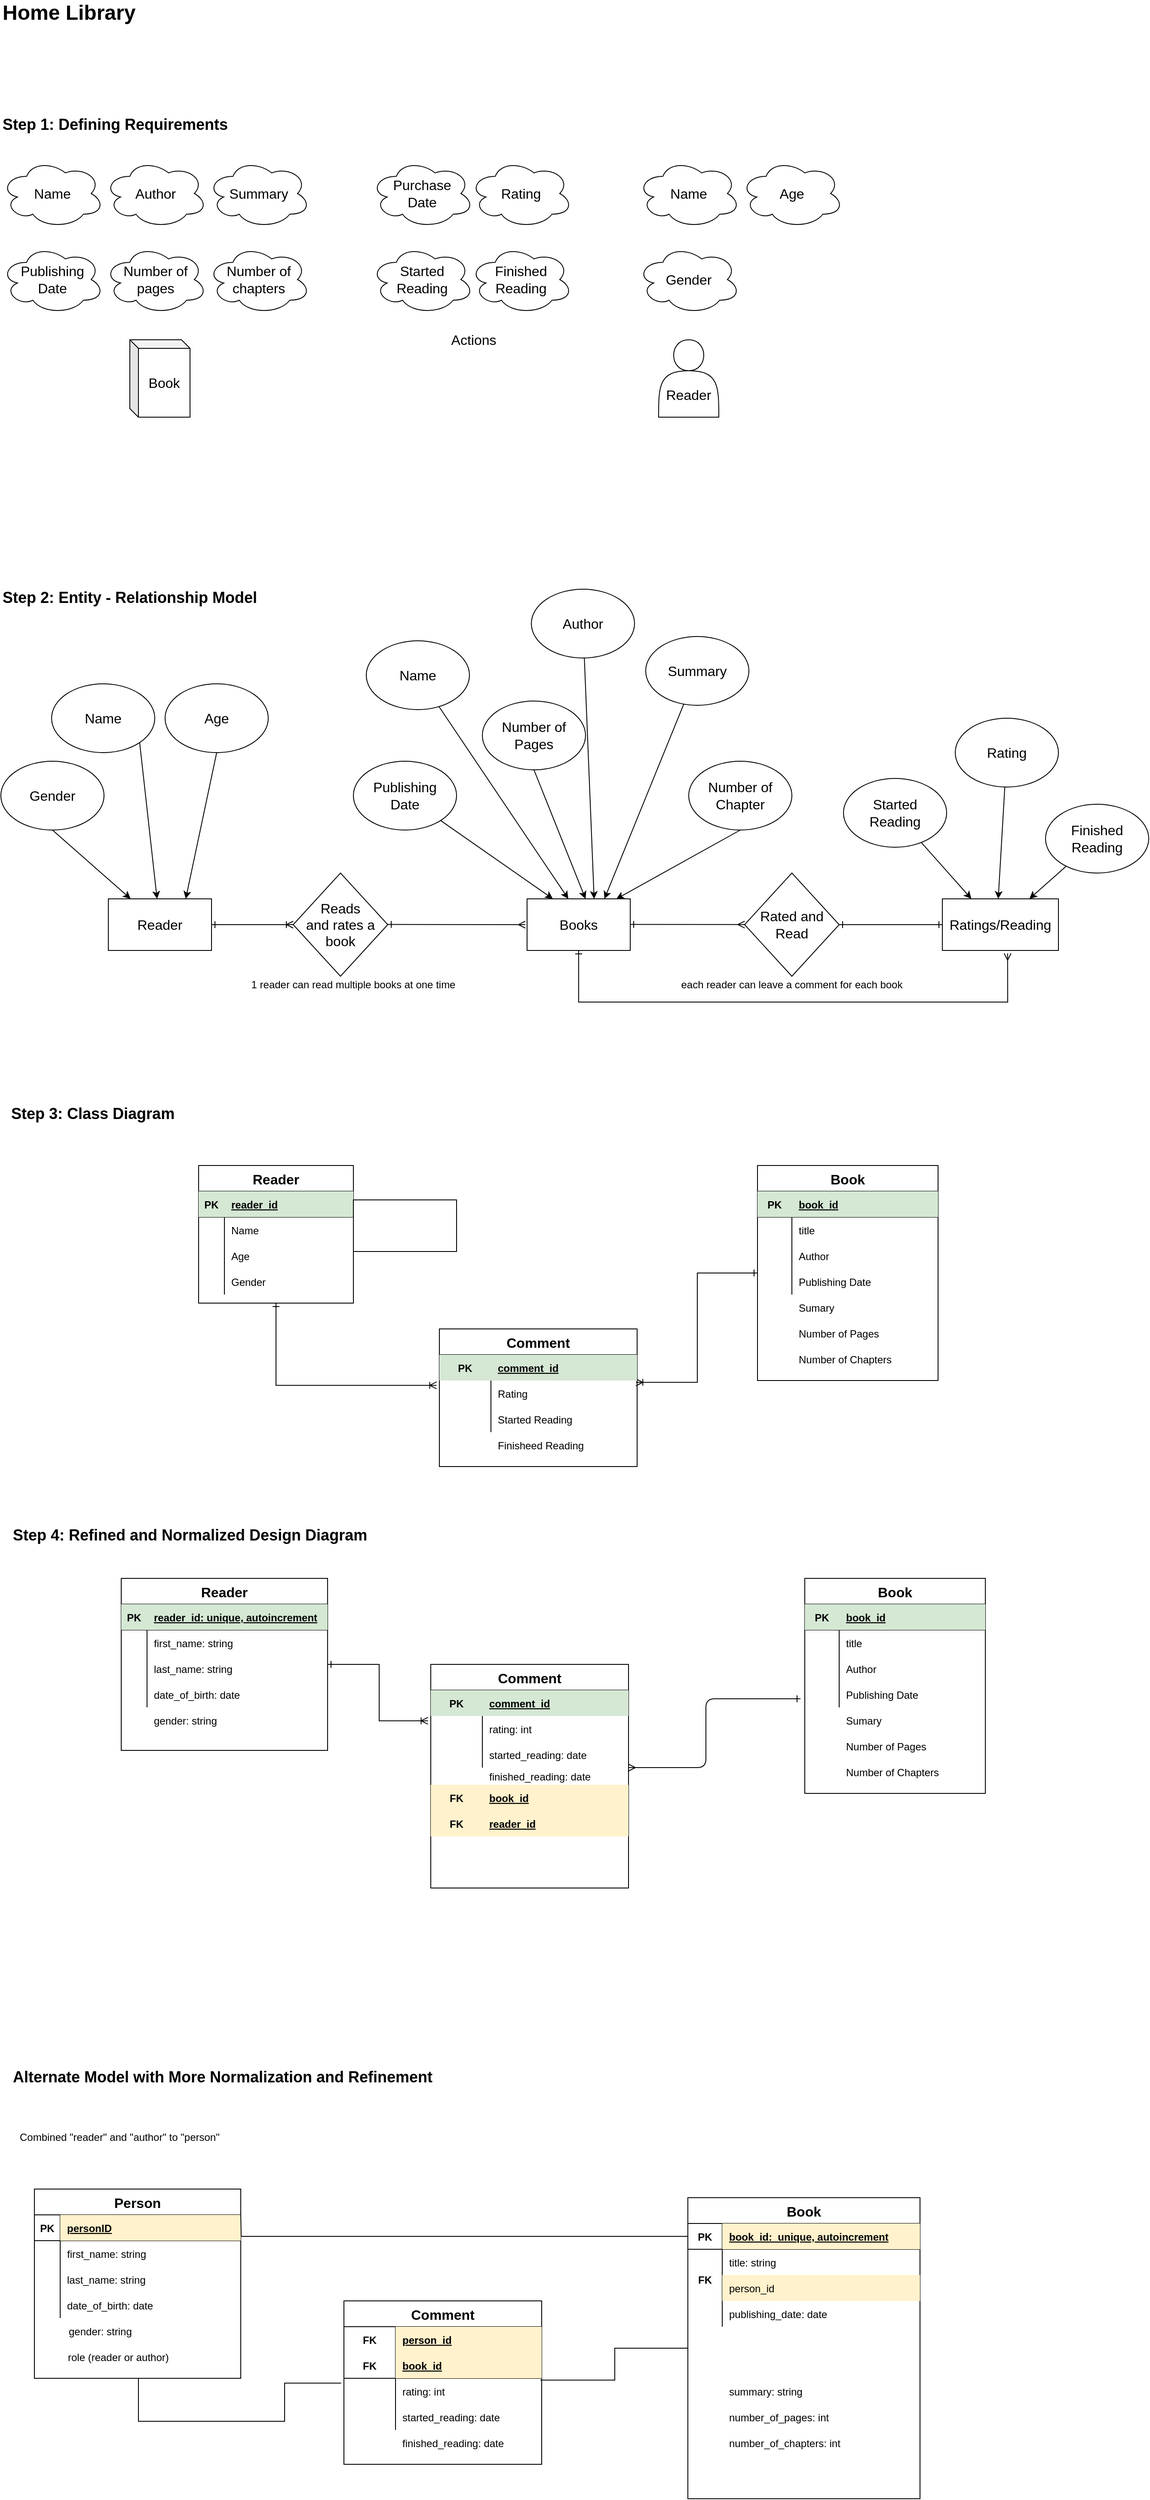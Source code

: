 <mxfile version="13.8.8" type="github">
  <diagram id="lw3_j7wf6DfLCtdXSwcF" name="Page-1">
    <mxGraphModel dx="1038" dy="740" grid="1" gridSize="10" guides="1" tooltips="1" connect="1" arrows="1" fold="1" page="1" pageScale="1" pageWidth="827" pageHeight="1169" math="0" shadow="0">
      <root>
        <mxCell id="0" />
        <mxCell id="1" parent="0" />
        <mxCell id="b3z_TrKQlpET2KXninBQ-1" value="Step 1: Defining Requirements" style="text;html=1;strokeColor=none;fillColor=none;align=left;verticalAlign=middle;whiteSpace=wrap;rounded=0;fontSize=18;fontStyle=1" parent="1" vertex="1">
          <mxGeometry x="60" y="160" width="270" height="20" as="geometry" />
        </mxCell>
        <mxCell id="b3z_TrKQlpET2KXninBQ-3" value="Book" style="shape=cube;whiteSpace=wrap;html=1;boundedLbl=1;backgroundOutline=1;darkOpacity=0.05;darkOpacity2=0.1;fontSize=16;size=10;" parent="1" vertex="1">
          <mxGeometry x="210" y="420" width="70" height="90" as="geometry" />
        </mxCell>
        <mxCell id="b3z_TrKQlpET2KXninBQ-4" value="Name" style="ellipse;shape=cloud;whiteSpace=wrap;html=1;fontSize=16;" parent="1" vertex="1">
          <mxGeometry x="800" y="210" width="120" height="80" as="geometry" />
        </mxCell>
        <mxCell id="b3z_TrKQlpET2KXninBQ-5" value="Age" style="ellipse;shape=cloud;whiteSpace=wrap;html=1;fontSize=16;" parent="1" vertex="1">
          <mxGeometry x="920" y="210" width="120" height="80" as="geometry" />
        </mxCell>
        <mxCell id="b3z_TrKQlpET2KXninBQ-6" value="Gender" style="ellipse;shape=cloud;whiteSpace=wrap;html=1;fontSize=16;" parent="1" vertex="1">
          <mxGeometry x="800" y="310" width="120" height="80" as="geometry" />
        </mxCell>
        <mxCell id="b3z_TrKQlpET2KXninBQ-7" value="Name" style="ellipse;shape=cloud;whiteSpace=wrap;html=1;fontSize=16;" parent="1" vertex="1">
          <mxGeometry x="60" y="210" width="120" height="80" as="geometry" />
        </mxCell>
        <mxCell id="b3z_TrKQlpET2KXninBQ-8" value="Author" style="ellipse;shape=cloud;whiteSpace=wrap;html=1;fontSize=16;" parent="1" vertex="1">
          <mxGeometry x="180" y="210" width="120" height="80" as="geometry" />
        </mxCell>
        <mxCell id="b3z_TrKQlpET2KXninBQ-9" value="Summary" style="ellipse;shape=cloud;whiteSpace=wrap;html=1;fontSize=16;" parent="1" vertex="1">
          <mxGeometry x="300" y="210" width="120" height="80" as="geometry" />
        </mxCell>
        <mxCell id="b3z_TrKQlpET2KXninBQ-10" value="Number of pages" style="ellipse;shape=cloud;whiteSpace=wrap;html=1;fontSize=16;" parent="1" vertex="1">
          <mxGeometry x="180" y="310" width="120" height="80" as="geometry" />
        </mxCell>
        <mxCell id="b3z_TrKQlpET2KXninBQ-11" value="Number of chapters" style="ellipse;shape=cloud;whiteSpace=wrap;html=1;fontSize=16;" parent="1" vertex="1">
          <mxGeometry x="300" y="310" width="120" height="80" as="geometry" />
        </mxCell>
        <mxCell id="b3z_TrKQlpET2KXninBQ-12" value="Publishing&lt;br&gt;Date" style="ellipse;shape=cloud;whiteSpace=wrap;html=1;fontSize=16;" parent="1" vertex="1">
          <mxGeometry x="60" y="310" width="120" height="80" as="geometry" />
        </mxCell>
        <mxCell id="b3z_TrKQlpET2KXninBQ-13" value="Purchase&lt;br&gt;Date" style="ellipse;shape=cloud;whiteSpace=wrap;html=1;fontSize=16;" parent="1" vertex="1">
          <mxGeometry x="490" y="210" width="120" height="80" as="geometry" />
        </mxCell>
        <mxCell id="b3z_TrKQlpET2KXninBQ-14" value="Started&lt;br&gt;Reading" style="ellipse;shape=cloud;whiteSpace=wrap;html=1;fontSize=16;" parent="1" vertex="1">
          <mxGeometry x="490" y="310" width="120" height="80" as="geometry" />
        </mxCell>
        <mxCell id="b3z_TrKQlpET2KXninBQ-15" value="Finished&lt;br&gt;Reading" style="ellipse;shape=cloud;whiteSpace=wrap;html=1;fontSize=16;" parent="1" vertex="1">
          <mxGeometry x="605" y="310" width="120" height="80" as="geometry" />
        </mxCell>
        <mxCell id="b3z_TrKQlpET2KXninBQ-16" value="Home Library" style="text;html=1;strokeColor=none;fillColor=none;align=left;verticalAlign=middle;whiteSpace=wrap;rounded=0;fontSize=24;fontStyle=1" parent="1" vertex="1">
          <mxGeometry x="60" y="30" width="210" height="20" as="geometry" />
        </mxCell>
        <mxCell id="b3z_TrKQlpET2KXninBQ-19" value="Rating" style="ellipse;shape=cloud;whiteSpace=wrap;html=1;fontSize=16;" parent="1" vertex="1">
          <mxGeometry x="605" y="210" width="120" height="80" as="geometry" />
        </mxCell>
        <mxCell id="b3z_TrKQlpET2KXninBQ-22" value="&lt;br&gt;&lt;br&gt;Reader" style="shape=actor;whiteSpace=wrap;html=1;fontSize=16;align=center;" parent="1" vertex="1">
          <mxGeometry x="825" y="420" width="70" height="90" as="geometry" />
        </mxCell>
        <mxCell id="b3z_TrKQlpET2KXninBQ-24" value="Actions" style="text;html=1;strokeColor=none;fillColor=none;align=center;verticalAlign=middle;whiteSpace=wrap;rounded=0;fontSize=16;" parent="1" vertex="1">
          <mxGeometry x="590" y="410" width="40" height="20" as="geometry" />
        </mxCell>
        <mxCell id="b3z_TrKQlpET2KXninBQ-25" value="Step 2: Entity - Relationship Model" style="text;html=1;strokeColor=none;fillColor=none;align=left;verticalAlign=middle;whiteSpace=wrap;rounded=0;fontSize=18;fontStyle=1" parent="1" vertex="1">
          <mxGeometry x="60" y="710" width="320" height="20" as="geometry" />
        </mxCell>
        <mxCell id="b3z_TrKQlpET2KXninBQ-27" value="Books&lt;span style=&quot;color: rgba(0 , 0 , 0 , 0) ; font-family: monospace ; font-size: 0px&quot;&gt;%3CmxGraphModel%3E%3Croot%3E%3CmxCell%20id%3D%220%22%2F%3E%3CmxCell%20id%3D%221%22%20parent%3D%220%22%2F%3E%3CmxCell%20id%3D%222%22%20value%3D%22Requirements%22%20style%3D%22text%3Bhtml%3D1%3BstrokeColor%3Dnone%3BfillColor%3Dnone%3Balign%3Dleft%3BverticalAlign%3Dmiddle%3BwhiteSpace%3Dwrap%3Brounded%3D0%3BfontSize%3D16%3BfontStyle%3D1%22%20vertex%3D%221%22%20parent%3D%221%22%3E%3CmxGeometry%20x%3D%2240%22%20y%3D%2290%22%20width%3D%22140%22%20height%3D%2220%22%20as%3D%22geometry%22%2F%3E%3C%2FmxCell%3E%3C%2Froot%3E%3C%2FmxGraphModel%3E&lt;/span&gt;" style="rounded=0;whiteSpace=wrap;html=1;fontSize=16;align=center;" parent="1" vertex="1">
          <mxGeometry x="672" y="1070" width="120" height="60" as="geometry" />
        </mxCell>
        <mxCell id="b3z_TrKQlpET2KXninBQ-28" value="Ratings/Reading" style="rounded=0;whiteSpace=wrap;html=1;fontSize=16;align=center;" parent="1" vertex="1">
          <mxGeometry x="1155" y="1070" width="135" height="60" as="geometry" />
        </mxCell>
        <mxCell id="b3z_TrKQlpET2KXninBQ-67" style="edgeStyle=none;rounded=0;orthogonalLoop=1;jettySize=auto;html=1;entryX=0;entryY=0.5;entryDx=0;entryDy=0;fontSize=16;startArrow=ERone;startFill=0;endArrow=ERoneToMany;endFill=0;" parent="1" source="b3z_TrKQlpET2KXninBQ-29" target="b3z_TrKQlpET2KXninBQ-45" edge="1">
          <mxGeometry relative="1" as="geometry" />
        </mxCell>
        <mxCell id="b3z_TrKQlpET2KXninBQ-29" value="Reader" style="rounded=0;whiteSpace=wrap;html=1;fontSize=16;align=center;" parent="1" vertex="1">
          <mxGeometry x="185" y="1070" width="120" height="60" as="geometry" />
        </mxCell>
        <mxCell id="b3z_TrKQlpET2KXninBQ-60" style="edgeStyle=none;rounded=0;orthogonalLoop=1;jettySize=auto;html=1;fontSize=16;" parent="1" source="b3z_TrKQlpET2KXninBQ-30" edge="1">
          <mxGeometry relative="1" as="geometry">
            <mxPoint x="720" y="1070" as="targetPoint" />
          </mxGeometry>
        </mxCell>
        <mxCell id="b3z_TrKQlpET2KXninBQ-30" value="Name" style="ellipse;whiteSpace=wrap;html=1;fontSize=16;align=center;" parent="1" vertex="1">
          <mxGeometry x="485" y="770" width="120" height="80" as="geometry" />
        </mxCell>
        <mxCell id="b3z_TrKQlpET2KXninBQ-61" style="edgeStyle=none;rounded=0;orthogonalLoop=1;jettySize=auto;html=1;fontSize=16;" parent="1" source="b3z_TrKQlpET2KXninBQ-31" edge="1">
          <mxGeometry relative="1" as="geometry">
            <mxPoint x="750" y="1070" as="targetPoint" />
          </mxGeometry>
        </mxCell>
        <mxCell id="b3z_TrKQlpET2KXninBQ-31" value="Author" style="ellipse;whiteSpace=wrap;html=1;fontSize=16;align=center;" parent="1" vertex="1">
          <mxGeometry x="677" y="710" width="120" height="80" as="geometry" />
        </mxCell>
        <mxCell id="b3z_TrKQlpET2KXninBQ-62" style="edgeStyle=none;rounded=0;orthogonalLoop=1;jettySize=auto;html=1;entryX=0.75;entryY=0;entryDx=0;entryDy=0;fontSize=16;" parent="1" source="b3z_TrKQlpET2KXninBQ-32" target="b3z_TrKQlpET2KXninBQ-27" edge="1">
          <mxGeometry relative="1" as="geometry" />
        </mxCell>
        <mxCell id="b3z_TrKQlpET2KXninBQ-32" value="Summary" style="ellipse;whiteSpace=wrap;html=1;fontSize=16;align=center;" parent="1" vertex="1">
          <mxGeometry x="810" y="765" width="120" height="80" as="geometry" />
        </mxCell>
        <mxCell id="b3z_TrKQlpET2KXninBQ-57" style="edgeStyle=none;rounded=0;orthogonalLoop=1;jettySize=auto;html=1;entryX=0.25;entryY=0;entryDx=0;entryDy=0;fontSize=16;" parent="1" source="b3z_TrKQlpET2KXninBQ-33" target="b3z_TrKQlpET2KXninBQ-27" edge="1">
          <mxGeometry relative="1" as="geometry" />
        </mxCell>
        <mxCell id="b3z_TrKQlpET2KXninBQ-33" value="Publishing&lt;br&gt;Date" style="ellipse;whiteSpace=wrap;html=1;fontSize=16;align=center;" parent="1" vertex="1">
          <mxGeometry x="470" y="910" width="120" height="80" as="geometry" />
        </mxCell>
        <mxCell id="b3z_TrKQlpET2KXninBQ-58" style="edgeStyle=none;rounded=0;orthogonalLoop=1;jettySize=auto;html=1;exitX=0.5;exitY=1;exitDx=0;exitDy=0;fontSize=16;" parent="1" source="b3z_TrKQlpET2KXninBQ-34" edge="1">
          <mxGeometry relative="1" as="geometry">
            <mxPoint x="740" y="1070" as="targetPoint" />
          </mxGeometry>
        </mxCell>
        <mxCell id="b3z_TrKQlpET2KXninBQ-34" value="Number of&lt;br&gt;Pages" style="ellipse;whiteSpace=wrap;html=1;fontSize=16;align=center;" parent="1" vertex="1">
          <mxGeometry x="620" y="840" width="120" height="80" as="geometry" />
        </mxCell>
        <mxCell id="b3z_TrKQlpET2KXninBQ-59" style="edgeStyle=none;rounded=0;orthogonalLoop=1;jettySize=auto;html=1;exitX=0.5;exitY=1;exitDx=0;exitDy=0;entryX=0.865;entryY=0.002;entryDx=0;entryDy=0;fontSize=16;entryPerimeter=0;" parent="1" source="b3z_TrKQlpET2KXninBQ-35" target="b3z_TrKQlpET2KXninBQ-27" edge="1">
          <mxGeometry relative="1" as="geometry" />
        </mxCell>
        <mxCell id="b3z_TrKQlpET2KXninBQ-35" value="Number of&lt;br&gt;Chapter" style="ellipse;whiteSpace=wrap;html=1;fontSize=16;align=center;" parent="1" vertex="1">
          <mxGeometry x="860" y="910" width="120" height="80" as="geometry" />
        </mxCell>
        <mxCell id="b3z_TrKQlpET2KXninBQ-65" style="edgeStyle=none;rounded=0;orthogonalLoop=1;jettySize=auto;html=1;fontSize=16;" parent="1" source="b3z_TrKQlpET2KXninBQ-37" edge="1">
          <mxGeometry relative="1" as="geometry">
            <mxPoint x="1220" y="1070" as="targetPoint" />
          </mxGeometry>
        </mxCell>
        <mxCell id="b3z_TrKQlpET2KXninBQ-37" value="Rating" style="ellipse;whiteSpace=wrap;html=1;fontSize=16;align=center;" parent="1" vertex="1">
          <mxGeometry x="1170" y="860" width="120" height="80" as="geometry" />
        </mxCell>
        <mxCell id="b3z_TrKQlpET2KXninBQ-63" style="edgeStyle=none;rounded=0;orthogonalLoop=1;jettySize=auto;html=1;entryX=0.25;entryY=0;entryDx=0;entryDy=0;fontSize=16;" parent="1" source="b3z_TrKQlpET2KXninBQ-38" target="b3z_TrKQlpET2KXninBQ-28" edge="1">
          <mxGeometry relative="1" as="geometry" />
        </mxCell>
        <mxCell id="b3z_TrKQlpET2KXninBQ-38" value="Started&lt;br&gt;Reading" style="ellipse;whiteSpace=wrap;html=1;fontSize=16;align=center;" parent="1" vertex="1">
          <mxGeometry x="1040" y="930" width="120" height="80" as="geometry" />
        </mxCell>
        <mxCell id="b3z_TrKQlpET2KXninBQ-40" value="Rated and Read" style="rhombus;whiteSpace=wrap;html=1;fontSize=16;align=center;" parent="1" vertex="1">
          <mxGeometry x="925" y="1040" width="110" height="120" as="geometry" />
        </mxCell>
        <mxCell id="b3z_TrKQlpET2KXninBQ-66" style="edgeStyle=none;rounded=0;orthogonalLoop=1;jettySize=auto;html=1;entryX=0.75;entryY=0;entryDx=0;entryDy=0;fontSize=16;" parent="1" source="b3z_TrKQlpET2KXninBQ-41" target="b3z_TrKQlpET2KXninBQ-28" edge="1">
          <mxGeometry relative="1" as="geometry" />
        </mxCell>
        <mxCell id="b3z_TrKQlpET2KXninBQ-41" value="Finished&lt;br&gt;Reading" style="ellipse;whiteSpace=wrap;html=1;fontSize=16;align=center;" parent="1" vertex="1">
          <mxGeometry x="1275" y="960" width="120" height="80" as="geometry" />
        </mxCell>
        <mxCell id="b3z_TrKQlpET2KXninBQ-53" style="rounded=0;orthogonalLoop=1;jettySize=auto;html=1;exitX=1;exitY=1;exitDx=0;exitDy=0;fontSize=16;" parent="1" source="b3z_TrKQlpET2KXninBQ-42" target="b3z_TrKQlpET2KXninBQ-29" edge="1">
          <mxGeometry relative="1" as="geometry" />
        </mxCell>
        <mxCell id="b3z_TrKQlpET2KXninBQ-42" value="Name" style="ellipse;whiteSpace=wrap;html=1;fontSize=16;align=center;" parent="1" vertex="1">
          <mxGeometry x="119" y="820" width="120" height="80" as="geometry" />
        </mxCell>
        <mxCell id="b3z_TrKQlpET2KXninBQ-56" style="edgeStyle=none;rounded=0;orthogonalLoop=1;jettySize=auto;html=1;exitX=0.5;exitY=1;exitDx=0;exitDy=0;entryX=0.75;entryY=0;entryDx=0;entryDy=0;fontSize=16;" parent="1" source="b3z_TrKQlpET2KXninBQ-43" target="b3z_TrKQlpET2KXninBQ-29" edge="1">
          <mxGeometry relative="1" as="geometry" />
        </mxCell>
        <mxCell id="b3z_TrKQlpET2KXninBQ-43" value="Age" style="ellipse;whiteSpace=wrap;html=1;fontSize=16;align=center;" parent="1" vertex="1">
          <mxGeometry x="251" y="820" width="120" height="80" as="geometry" />
        </mxCell>
        <mxCell id="b3z_TrKQlpET2KXninBQ-52" style="rounded=0;orthogonalLoop=1;jettySize=auto;html=1;exitX=0.5;exitY=1;exitDx=0;exitDy=0;fontSize=16;" parent="1" source="b3z_TrKQlpET2KXninBQ-44" target="b3z_TrKQlpET2KXninBQ-29" edge="1">
          <mxGeometry relative="1" as="geometry" />
        </mxCell>
        <mxCell id="b3z_TrKQlpET2KXninBQ-44" value="Gender" style="ellipse;whiteSpace=wrap;html=1;fontSize=16;align=center;" parent="1" vertex="1">
          <mxGeometry x="60" y="910" width="120" height="80" as="geometry" />
        </mxCell>
        <mxCell id="b3z_TrKQlpET2KXninBQ-45" value="Reads&lt;br&gt;and rates a&lt;br&gt;book" style="rhombus;whiteSpace=wrap;html=1;fontSize=16;align=center;" parent="1" vertex="1">
          <mxGeometry x="400" y="1040" width="110" height="120" as="geometry" />
        </mxCell>
        <mxCell id="b3z_TrKQlpET2KXninBQ-68" style="edgeStyle=none;rounded=0;orthogonalLoop=1;jettySize=auto;html=1;fontSize=16;startArrow=ERone;startFill=0;endArrow=ERmany;endFill=0;" parent="1" edge="1">
          <mxGeometry relative="1" as="geometry">
            <mxPoint x="510" y="1099.71" as="sourcePoint" />
            <mxPoint x="670" y="1100" as="targetPoint" />
          </mxGeometry>
        </mxCell>
        <mxCell id="b3z_TrKQlpET2KXninBQ-69" style="edgeStyle=none;rounded=0;orthogonalLoop=1;jettySize=auto;html=1;fontSize=16;startArrow=ERone;startFill=0;endArrow=ERmany;endFill=0;" parent="1" target="b3z_TrKQlpET2KXninBQ-40" edge="1">
          <mxGeometry relative="1" as="geometry">
            <mxPoint x="792" y="1099.71" as="sourcePoint" />
            <mxPoint x="887" y="1099.71" as="targetPoint" />
          </mxGeometry>
        </mxCell>
        <mxCell id="b3z_TrKQlpET2KXninBQ-70" style="edgeStyle=none;rounded=0;orthogonalLoop=1;jettySize=auto;html=1;fontSize=16;startArrow=ERone;startFill=0;endArrow=ERone;endFill=0;exitX=1;exitY=0.5;exitDx=0;exitDy=0;entryX=0;entryY=0.5;entryDx=0;entryDy=0;" parent="1" source="b3z_TrKQlpET2KXninBQ-40" target="b3z_TrKQlpET2KXninBQ-28" edge="1">
          <mxGeometry relative="1" as="geometry">
            <mxPoint x="802" y="1109.71" as="sourcePoint" />
            <mxPoint x="935.078" y="1109.915" as="targetPoint" />
          </mxGeometry>
        </mxCell>
        <mxCell id="b3z_TrKQlpET2KXninBQ-170" style="edgeStyle=orthogonalEdgeStyle;rounded=0;orthogonalLoop=1;jettySize=auto;html=1;entryX=-0.014;entryY=0.186;entryDx=0;entryDy=0;entryPerimeter=0;startArrow=ERone;startFill=0;endArrow=ERoneToMany;endFill=0;fontSize=16;" parent="1" source="b3z_TrKQlpET2KXninBQ-113" target="b3z_TrKQlpET2KXninBQ-146" edge="1">
          <mxGeometry relative="1" as="geometry" />
        </mxCell>
        <mxCell id="b3z_TrKQlpET2KXninBQ-113" value="Reader" style="shape=table;startSize=30;container=1;collapsible=1;childLayout=tableLayout;fixedRows=1;rowLines=0;fontStyle=1;align=center;resizeLast=1;fontSize=16;" parent="1" vertex="1">
          <mxGeometry x="290" y="1380" width="180" height="160" as="geometry" />
        </mxCell>
        <mxCell id="b3z_TrKQlpET2KXninBQ-114" value="" style="shape=partialRectangle;collapsible=0;dropTarget=0;pointerEvents=0;fillColor=none;top=0;left=0;bottom=1;right=0;points=[[0,0.5],[1,0.5]];portConstraint=eastwest;" parent="b3z_TrKQlpET2KXninBQ-113" vertex="1">
          <mxGeometry y="30" width="180" height="30" as="geometry" />
        </mxCell>
        <mxCell id="b3z_TrKQlpET2KXninBQ-115" value="PK" style="shape=partialRectangle;connectable=0;fillColor=#d5e8d4;top=0;left=0;bottom=0;right=0;fontStyle=1;overflow=hidden;strokeColor=#82b366;" parent="b3z_TrKQlpET2KXninBQ-114" vertex="1">
          <mxGeometry width="30" height="30" as="geometry" />
        </mxCell>
        <mxCell id="b3z_TrKQlpET2KXninBQ-116" value="reader_id" style="shape=partialRectangle;connectable=0;fillColor=#d5e8d4;top=0;left=0;bottom=0;right=0;align=left;spacingLeft=6;fontStyle=5;overflow=hidden;strokeColor=#82b366;" parent="b3z_TrKQlpET2KXninBQ-114" vertex="1">
          <mxGeometry x="30" width="150" height="30" as="geometry" />
        </mxCell>
        <mxCell id="b3z_TrKQlpET2KXninBQ-117" value="" style="shape=partialRectangle;collapsible=0;dropTarget=0;pointerEvents=0;fillColor=none;top=0;left=0;bottom=0;right=0;points=[[0,0.5],[1,0.5]];portConstraint=eastwest;" parent="b3z_TrKQlpET2KXninBQ-113" vertex="1">
          <mxGeometry y="60" width="180" height="30" as="geometry" />
        </mxCell>
        <mxCell id="b3z_TrKQlpET2KXninBQ-118" value="" style="shape=partialRectangle;connectable=0;fillColor=none;top=0;left=0;bottom=0;right=0;editable=1;overflow=hidden;" parent="b3z_TrKQlpET2KXninBQ-117" vertex="1">
          <mxGeometry width="30" height="30" as="geometry" />
        </mxCell>
        <mxCell id="b3z_TrKQlpET2KXninBQ-119" value="Name" style="shape=partialRectangle;connectable=0;fillColor=none;top=0;left=0;bottom=0;right=0;align=left;spacingLeft=6;overflow=hidden;" parent="b3z_TrKQlpET2KXninBQ-117" vertex="1">
          <mxGeometry x="30" width="150" height="30" as="geometry" />
        </mxCell>
        <mxCell id="b3z_TrKQlpET2KXninBQ-120" value="" style="shape=partialRectangle;collapsible=0;dropTarget=0;pointerEvents=0;fillColor=none;top=0;left=0;bottom=0;right=0;points=[[0,0.5],[1,0.5]];portConstraint=eastwest;" parent="b3z_TrKQlpET2KXninBQ-113" vertex="1">
          <mxGeometry y="90" width="180" height="30" as="geometry" />
        </mxCell>
        <mxCell id="b3z_TrKQlpET2KXninBQ-121" value="" style="shape=partialRectangle;connectable=0;fillColor=none;top=0;left=0;bottom=0;right=0;editable=1;overflow=hidden;" parent="b3z_TrKQlpET2KXninBQ-120" vertex="1">
          <mxGeometry width="30" height="30" as="geometry" />
        </mxCell>
        <mxCell id="b3z_TrKQlpET2KXninBQ-122" value="Age" style="shape=partialRectangle;connectable=0;fillColor=none;top=0;left=0;bottom=0;right=0;align=left;spacingLeft=6;overflow=hidden;" parent="b3z_TrKQlpET2KXninBQ-120" vertex="1">
          <mxGeometry x="30" width="150" height="30" as="geometry" />
        </mxCell>
        <mxCell id="b3z_TrKQlpET2KXninBQ-123" value="" style="shape=partialRectangle;collapsible=0;dropTarget=0;pointerEvents=0;fillColor=none;top=0;left=0;bottom=0;right=0;points=[[0,0.5],[1,0.5]];portConstraint=eastwest;" parent="b3z_TrKQlpET2KXninBQ-113" vertex="1">
          <mxGeometry y="120" width="180" height="30" as="geometry" />
        </mxCell>
        <mxCell id="b3z_TrKQlpET2KXninBQ-124" value="" style="shape=partialRectangle;connectable=0;fillColor=none;top=0;left=0;bottom=0;right=0;editable=1;overflow=hidden;" parent="b3z_TrKQlpET2KXninBQ-123" vertex="1">
          <mxGeometry width="30" height="30" as="geometry" />
        </mxCell>
        <mxCell id="b3z_TrKQlpET2KXninBQ-125" value="Gender" style="shape=partialRectangle;connectable=0;fillColor=none;top=0;left=0;bottom=0;right=0;align=left;spacingLeft=6;overflow=hidden;" parent="b3z_TrKQlpET2KXninBQ-123" vertex="1">
          <mxGeometry x="30" width="150" height="30" as="geometry" />
        </mxCell>
        <mxCell id="b3z_TrKQlpET2KXninBQ-171" style="edgeStyle=orthogonalEdgeStyle;rounded=0;orthogonalLoop=1;jettySize=auto;html=1;entryX=0.994;entryY=0.071;entryDx=0;entryDy=0;entryPerimeter=0;startArrow=ERone;startFill=0;endArrow=ERoneToMany;endFill=0;fontSize=16;" parent="1" source="b3z_TrKQlpET2KXninBQ-126" target="b3z_TrKQlpET2KXninBQ-146" edge="1">
          <mxGeometry relative="1" as="geometry" />
        </mxCell>
        <mxCell id="b3z_TrKQlpET2KXninBQ-126" value="Book" style="shape=table;startSize=30;container=1;collapsible=1;childLayout=tableLayout;fixedRows=1;rowLines=0;fontStyle=1;align=center;resizeLast=1;fontSize=16;" parent="1" vertex="1">
          <mxGeometry x="940" y="1380" width="210" height="250" as="geometry" />
        </mxCell>
        <mxCell id="b3z_TrKQlpET2KXninBQ-127" value="" style="shape=partialRectangle;collapsible=0;dropTarget=0;pointerEvents=0;fillColor=none;top=0;left=0;bottom=1;right=0;points=[[0,0.5],[1,0.5]];portConstraint=eastwest;" parent="b3z_TrKQlpET2KXninBQ-126" vertex="1">
          <mxGeometry y="30" width="210" height="30" as="geometry" />
        </mxCell>
        <mxCell id="b3z_TrKQlpET2KXninBQ-128" value="PK" style="shape=partialRectangle;connectable=0;fillColor=#d5e8d4;top=0;left=0;bottom=0;right=0;fontStyle=1;overflow=hidden;strokeColor=#82b366;" parent="b3z_TrKQlpET2KXninBQ-127" vertex="1">
          <mxGeometry width="40" height="30" as="geometry" />
        </mxCell>
        <mxCell id="b3z_TrKQlpET2KXninBQ-129" value="book_id" style="shape=partialRectangle;connectable=0;fillColor=#d5e8d4;top=0;left=0;bottom=0;right=0;align=left;spacingLeft=6;fontStyle=5;overflow=hidden;strokeColor=#82b366;" parent="b3z_TrKQlpET2KXninBQ-127" vertex="1">
          <mxGeometry x="40" width="170" height="30" as="geometry" />
        </mxCell>
        <mxCell id="b3z_TrKQlpET2KXninBQ-130" value="" style="shape=partialRectangle;collapsible=0;dropTarget=0;pointerEvents=0;fillColor=none;top=0;left=0;bottom=0;right=0;points=[[0,0.5],[1,0.5]];portConstraint=eastwest;" parent="b3z_TrKQlpET2KXninBQ-126" vertex="1">
          <mxGeometry y="60" width="210" height="30" as="geometry" />
        </mxCell>
        <mxCell id="b3z_TrKQlpET2KXninBQ-131" value="" style="shape=partialRectangle;connectable=0;fillColor=none;top=0;left=0;bottom=0;right=0;editable=1;overflow=hidden;" parent="b3z_TrKQlpET2KXninBQ-130" vertex="1">
          <mxGeometry width="40" height="30" as="geometry" />
        </mxCell>
        <mxCell id="b3z_TrKQlpET2KXninBQ-132" value="title" style="shape=partialRectangle;connectable=0;fillColor=none;top=0;left=0;bottom=0;right=0;align=left;spacingLeft=6;overflow=hidden;" parent="b3z_TrKQlpET2KXninBQ-130" vertex="1">
          <mxGeometry x="40" width="170" height="30" as="geometry" />
        </mxCell>
        <mxCell id="b3z_TrKQlpET2KXninBQ-133" value="" style="shape=partialRectangle;collapsible=0;dropTarget=0;pointerEvents=0;fillColor=none;top=0;left=0;bottom=0;right=0;points=[[0,0.5],[1,0.5]];portConstraint=eastwest;" parent="b3z_TrKQlpET2KXninBQ-126" vertex="1">
          <mxGeometry y="90" width="210" height="30" as="geometry" />
        </mxCell>
        <mxCell id="b3z_TrKQlpET2KXninBQ-134" value="" style="shape=partialRectangle;connectable=0;fillColor=none;top=0;left=0;bottom=0;right=0;editable=1;overflow=hidden;" parent="b3z_TrKQlpET2KXninBQ-133" vertex="1">
          <mxGeometry width="40" height="30" as="geometry" />
        </mxCell>
        <mxCell id="b3z_TrKQlpET2KXninBQ-135" value="Author" style="shape=partialRectangle;connectable=0;fillColor=none;top=0;left=0;bottom=0;right=0;align=left;spacingLeft=6;overflow=hidden;" parent="b3z_TrKQlpET2KXninBQ-133" vertex="1">
          <mxGeometry x="40" width="170" height="30" as="geometry" />
        </mxCell>
        <mxCell id="b3z_TrKQlpET2KXninBQ-136" value="" style="shape=partialRectangle;collapsible=0;dropTarget=0;pointerEvents=0;fillColor=none;top=0;left=0;bottom=0;right=0;points=[[0,0.5],[1,0.5]];portConstraint=eastwest;" parent="b3z_TrKQlpET2KXninBQ-126" vertex="1">
          <mxGeometry y="120" width="210" height="30" as="geometry" />
        </mxCell>
        <mxCell id="b3z_TrKQlpET2KXninBQ-137" value="" style="shape=partialRectangle;connectable=0;fillColor=none;top=0;left=0;bottom=0;right=0;editable=1;overflow=hidden;" parent="b3z_TrKQlpET2KXninBQ-136" vertex="1">
          <mxGeometry width="40" height="30" as="geometry" />
        </mxCell>
        <mxCell id="b3z_TrKQlpET2KXninBQ-138" value="Publishing Date" style="shape=partialRectangle;connectable=0;fillColor=none;top=0;left=0;bottom=0;right=0;align=left;spacingLeft=6;overflow=hidden;" parent="b3z_TrKQlpET2KXninBQ-136" vertex="1">
          <mxGeometry x="40" width="170" height="30" as="geometry" />
        </mxCell>
        <mxCell id="b3z_TrKQlpET2KXninBQ-139" value="Comment" style="shape=table;startSize=30;container=1;collapsible=1;childLayout=tableLayout;fixedRows=1;rowLines=0;fontStyle=1;align=center;resizeLast=1;fontSize=16;" parent="1" vertex="1">
          <mxGeometry x="570" y="1570" width="230" height="160" as="geometry" />
        </mxCell>
        <mxCell id="b3z_TrKQlpET2KXninBQ-140" value="" style="shape=partialRectangle;collapsible=0;dropTarget=0;pointerEvents=0;fillColor=none;top=0;left=0;bottom=0;right=0;points=[[0,0.5],[1,0.5]];portConstraint=eastwest;" parent="b3z_TrKQlpET2KXninBQ-139" vertex="1">
          <mxGeometry y="30" width="230" height="30" as="geometry" />
        </mxCell>
        <mxCell id="b3z_TrKQlpET2KXninBQ-141" value="PK" style="shape=partialRectangle;connectable=0;fillColor=#d5e8d4;top=0;left=0;bottom=0;right=0;fontStyle=1;overflow=hidden;strokeColor=#82b366;" parent="b3z_TrKQlpET2KXninBQ-140" vertex="1">
          <mxGeometry width="60" height="30" as="geometry" />
        </mxCell>
        <mxCell id="b3z_TrKQlpET2KXninBQ-142" value="comment_id" style="shape=partialRectangle;connectable=0;fillColor=#d5e8d4;top=0;left=0;bottom=0;right=0;align=left;spacingLeft=6;fontStyle=5;overflow=hidden;strokeColor=#82b366;" parent="b3z_TrKQlpET2KXninBQ-140" vertex="1">
          <mxGeometry x="60" width="170" height="30" as="geometry" />
        </mxCell>
        <mxCell id="b3z_TrKQlpET2KXninBQ-146" value="" style="shape=partialRectangle;collapsible=0;dropTarget=0;pointerEvents=0;fillColor=none;top=0;left=0;bottom=0;right=0;points=[[0,0.5],[1,0.5]];portConstraint=eastwest;" parent="b3z_TrKQlpET2KXninBQ-139" vertex="1">
          <mxGeometry y="60" width="230" height="30" as="geometry" />
        </mxCell>
        <mxCell id="b3z_TrKQlpET2KXninBQ-147" value="" style="shape=partialRectangle;connectable=0;fillColor=none;top=0;left=0;bottom=0;right=0;editable=1;overflow=hidden;" parent="b3z_TrKQlpET2KXninBQ-146" vertex="1">
          <mxGeometry width="60" height="30" as="geometry" />
        </mxCell>
        <mxCell id="b3z_TrKQlpET2KXninBQ-148" value="Rating" style="shape=partialRectangle;connectable=0;fillColor=none;top=0;left=0;bottom=0;right=0;align=left;spacingLeft=6;overflow=hidden;" parent="b3z_TrKQlpET2KXninBQ-146" vertex="1">
          <mxGeometry x="60" width="170" height="30" as="geometry" />
        </mxCell>
        <mxCell id="b3z_TrKQlpET2KXninBQ-149" value="" style="shape=partialRectangle;collapsible=0;dropTarget=0;pointerEvents=0;fillColor=none;top=0;left=0;bottom=0;right=0;points=[[0,0.5],[1,0.5]];portConstraint=eastwest;" parent="b3z_TrKQlpET2KXninBQ-139" vertex="1">
          <mxGeometry y="90" width="230" height="30" as="geometry" />
        </mxCell>
        <mxCell id="b3z_TrKQlpET2KXninBQ-150" value="" style="shape=partialRectangle;connectable=0;fillColor=none;top=0;left=0;bottom=0;right=0;editable=1;overflow=hidden;" parent="b3z_TrKQlpET2KXninBQ-149" vertex="1">
          <mxGeometry width="60" height="30" as="geometry" />
        </mxCell>
        <mxCell id="b3z_TrKQlpET2KXninBQ-151" value="Started Reading" style="shape=partialRectangle;connectable=0;fillColor=none;top=0;left=0;bottom=0;right=0;align=left;spacingLeft=6;overflow=hidden;" parent="b3z_TrKQlpET2KXninBQ-149" vertex="1">
          <mxGeometry x="60" width="170" height="30" as="geometry" />
        </mxCell>
        <mxCell id="b3z_TrKQlpET2KXninBQ-165" value="Sumary" style="shape=partialRectangle;connectable=0;fillColor=none;top=0;left=0;bottom=0;right=0;align=left;spacingLeft=6;overflow=hidden;" parent="1" vertex="1">
          <mxGeometry x="980" y="1530" width="140" height="30" as="geometry" />
        </mxCell>
        <mxCell id="b3z_TrKQlpET2KXninBQ-166" value="Number of Pages" style="shape=partialRectangle;connectable=0;fillColor=none;top=0;left=0;bottom=0;right=0;align=left;spacingLeft=6;overflow=hidden;" parent="1" vertex="1">
          <mxGeometry x="980" y="1560" width="140" height="30" as="geometry" />
        </mxCell>
        <mxCell id="b3z_TrKQlpET2KXninBQ-167" value="Number of Chapters" style="shape=partialRectangle;connectable=0;fillColor=none;top=0;left=0;bottom=0;right=0;align=left;spacingLeft=6;overflow=hidden;" parent="1" vertex="1">
          <mxGeometry x="980" y="1590" width="140" height="30" as="geometry" />
        </mxCell>
        <mxCell id="b3z_TrKQlpET2KXninBQ-168" value="Finisheed Reading" style="shape=partialRectangle;connectable=0;fillColor=none;top=0;left=0;bottom=0;right=0;align=left;spacingLeft=6;overflow=hidden;" parent="1" vertex="1">
          <mxGeometry x="630" y="1690" width="170" height="30" as="geometry" />
        </mxCell>
        <mxCell id="b3z_TrKQlpET2KXninBQ-172" value="Step 4: Refined and Normalized Design Diagram" style="text;html=1;strokeColor=none;fillColor=none;align=left;verticalAlign=middle;whiteSpace=wrap;rounded=0;fontSize=18;fontStyle=1" parent="1" vertex="1">
          <mxGeometry x="72" y="1800" width="450" height="20" as="geometry" />
        </mxCell>
        <mxCell id="b3z_TrKQlpET2KXninBQ-174" style="edgeStyle=orthogonalEdgeStyle;rounded=0;orthogonalLoop=1;jettySize=auto;html=1;entryX=-0.014;entryY=0.186;entryDx=0;entryDy=0;entryPerimeter=0;startArrow=ERone;startFill=0;endArrow=ERoneToMany;endFill=0;fontSize=16;" parent="1" source="b3z_TrKQlpET2KXninBQ-175" target="b3z_TrKQlpET2KXninBQ-209" edge="1">
          <mxGeometry relative="1" as="geometry" />
        </mxCell>
        <mxCell id="b3z_TrKQlpET2KXninBQ-175" value="Reader" style="shape=table;startSize=30;container=1;collapsible=1;childLayout=tableLayout;fixedRows=1;rowLines=0;fontStyle=1;align=center;resizeLast=1;fontSize=16;" parent="1" vertex="1">
          <mxGeometry x="200" y="1860" width="240" height="200" as="geometry" />
        </mxCell>
        <mxCell id="b3z_TrKQlpET2KXninBQ-176" value="" style="shape=partialRectangle;collapsible=0;dropTarget=0;pointerEvents=0;fillColor=none;top=0;left=0;bottom=1;right=0;points=[[0,0.5],[1,0.5]];portConstraint=eastwest;" parent="b3z_TrKQlpET2KXninBQ-175" vertex="1">
          <mxGeometry y="30" width="240" height="30" as="geometry" />
        </mxCell>
        <mxCell id="b3z_TrKQlpET2KXninBQ-177" value="PK" style="shape=partialRectangle;connectable=0;fillColor=#d5e8d4;top=0;left=0;bottom=0;right=0;fontStyle=1;overflow=hidden;strokeColor=#82b366;" parent="b3z_TrKQlpET2KXninBQ-176" vertex="1">
          <mxGeometry width="30" height="30" as="geometry" />
        </mxCell>
        <mxCell id="b3z_TrKQlpET2KXninBQ-178" value="reader_id: unique, autoincrement" style="shape=partialRectangle;connectable=0;fillColor=#d5e8d4;top=0;left=0;bottom=0;right=0;align=left;spacingLeft=6;fontStyle=5;overflow=hidden;strokeColor=#82b366;" parent="b3z_TrKQlpET2KXninBQ-176" vertex="1">
          <mxGeometry x="30" width="210" height="30" as="geometry" />
        </mxCell>
        <mxCell id="b3z_TrKQlpET2KXninBQ-179" value="" style="shape=partialRectangle;collapsible=0;dropTarget=0;pointerEvents=0;fillColor=none;top=0;left=0;bottom=0;right=0;points=[[0,0.5],[1,0.5]];portConstraint=eastwest;" parent="b3z_TrKQlpET2KXninBQ-175" vertex="1">
          <mxGeometry y="60" width="240" height="30" as="geometry" />
        </mxCell>
        <mxCell id="b3z_TrKQlpET2KXninBQ-180" value="" style="shape=partialRectangle;connectable=0;fillColor=none;top=0;left=0;bottom=0;right=0;editable=1;overflow=hidden;" parent="b3z_TrKQlpET2KXninBQ-179" vertex="1">
          <mxGeometry width="30" height="30" as="geometry" />
        </mxCell>
        <mxCell id="b3z_TrKQlpET2KXninBQ-181" value="first_name: string" style="shape=partialRectangle;connectable=0;fillColor=none;top=0;left=0;bottom=0;right=0;align=left;spacingLeft=6;overflow=hidden;" parent="b3z_TrKQlpET2KXninBQ-179" vertex="1">
          <mxGeometry x="30" width="210" height="30" as="geometry" />
        </mxCell>
        <mxCell id="b3z_TrKQlpET2KXninBQ-182" value="" style="shape=partialRectangle;collapsible=0;dropTarget=0;pointerEvents=0;fillColor=none;top=0;left=0;bottom=0;right=0;points=[[0,0.5],[1,0.5]];portConstraint=eastwest;" parent="b3z_TrKQlpET2KXninBQ-175" vertex="1">
          <mxGeometry y="90" width="240" height="30" as="geometry" />
        </mxCell>
        <mxCell id="b3z_TrKQlpET2KXninBQ-183" value="" style="shape=partialRectangle;connectable=0;fillColor=none;top=0;left=0;bottom=0;right=0;editable=1;overflow=hidden;" parent="b3z_TrKQlpET2KXninBQ-182" vertex="1">
          <mxGeometry width="30" height="30" as="geometry" />
        </mxCell>
        <mxCell id="b3z_TrKQlpET2KXninBQ-184" value="last_name: string" style="shape=partialRectangle;connectable=0;fillColor=none;top=0;left=0;bottom=0;right=0;align=left;spacingLeft=6;overflow=hidden;" parent="b3z_TrKQlpET2KXninBQ-182" vertex="1">
          <mxGeometry x="30" width="210" height="30" as="geometry" />
        </mxCell>
        <mxCell id="b3z_TrKQlpET2KXninBQ-185" value="" style="shape=partialRectangle;collapsible=0;dropTarget=0;pointerEvents=0;fillColor=none;top=0;left=0;bottom=0;right=0;points=[[0,0.5],[1,0.5]];portConstraint=eastwest;" parent="b3z_TrKQlpET2KXninBQ-175" vertex="1">
          <mxGeometry y="120" width="240" height="30" as="geometry" />
        </mxCell>
        <mxCell id="b3z_TrKQlpET2KXninBQ-186" value="" style="shape=partialRectangle;connectable=0;fillColor=none;top=0;left=0;bottom=0;right=0;editable=1;overflow=hidden;" parent="b3z_TrKQlpET2KXninBQ-185" vertex="1">
          <mxGeometry width="30" height="30" as="geometry" />
        </mxCell>
        <mxCell id="b3z_TrKQlpET2KXninBQ-187" value="date_of_birth: date" style="shape=partialRectangle;connectable=0;fillColor=none;top=0;left=0;bottom=0;right=0;align=left;spacingLeft=6;overflow=hidden;" parent="b3z_TrKQlpET2KXninBQ-185" vertex="1">
          <mxGeometry x="30" width="210" height="30" as="geometry" />
        </mxCell>
        <mxCell id="b3z_TrKQlpET2KXninBQ-202" value="Comment" style="shape=table;startSize=30;container=1;collapsible=1;childLayout=tableLayout;fixedRows=1;rowLines=0;fontStyle=1;align=center;resizeLast=1;fontSize=16;" parent="1" vertex="1">
          <mxGeometry x="560" y="1960" width="230" height="260" as="geometry" />
        </mxCell>
        <mxCell id="b3z_TrKQlpET2KXninBQ-203" value="" style="shape=partialRectangle;collapsible=0;dropTarget=0;pointerEvents=0;fillColor=none;top=0;left=0;bottom=0;right=0;points=[[0,0.5],[1,0.5]];portConstraint=eastwest;" parent="b3z_TrKQlpET2KXninBQ-202" vertex="1">
          <mxGeometry y="30" width="230" height="30" as="geometry" />
        </mxCell>
        <mxCell id="b3z_TrKQlpET2KXninBQ-204" value="PK" style="shape=partialRectangle;connectable=0;fillColor=#d5e8d4;top=0;left=0;bottom=0;right=0;fontStyle=1;overflow=hidden;strokeColor=#82b366;" parent="b3z_TrKQlpET2KXninBQ-203" vertex="1">
          <mxGeometry width="60" height="30" as="geometry" />
        </mxCell>
        <mxCell id="b3z_TrKQlpET2KXninBQ-205" value="comment_id" style="shape=partialRectangle;connectable=0;fillColor=#d5e8d4;top=0;left=0;bottom=0;right=0;align=left;spacingLeft=6;fontStyle=5;overflow=hidden;strokeColor=#82b366;" parent="b3z_TrKQlpET2KXninBQ-203" vertex="1">
          <mxGeometry x="60" width="170" height="30" as="geometry" />
        </mxCell>
        <mxCell id="b3z_TrKQlpET2KXninBQ-209" value="" style="shape=partialRectangle;collapsible=0;dropTarget=0;pointerEvents=0;fillColor=none;top=0;left=0;bottom=0;right=0;points=[[0,0.5],[1,0.5]];portConstraint=eastwest;" parent="b3z_TrKQlpET2KXninBQ-202" vertex="1">
          <mxGeometry y="60" width="230" height="30" as="geometry" />
        </mxCell>
        <mxCell id="b3z_TrKQlpET2KXninBQ-210" value="" style="shape=partialRectangle;connectable=0;fillColor=none;top=0;left=0;bottom=0;right=0;editable=1;overflow=hidden;" parent="b3z_TrKQlpET2KXninBQ-209" vertex="1">
          <mxGeometry width="60" height="30" as="geometry" />
        </mxCell>
        <mxCell id="b3z_TrKQlpET2KXninBQ-211" value="" style="shape=partialRectangle;connectable=0;fillColor=none;top=0;left=0;bottom=0;right=0;align=left;spacingLeft=6;overflow=hidden;" parent="b3z_TrKQlpET2KXninBQ-209" vertex="1">
          <mxGeometry x="60" width="170" height="30" as="geometry" />
        </mxCell>
        <mxCell id="b3z_TrKQlpET2KXninBQ-212" value="" style="shape=partialRectangle;collapsible=0;dropTarget=0;pointerEvents=0;fillColor=none;top=0;left=0;bottom=0;right=0;points=[[0,0.5],[1,0.5]];portConstraint=eastwest;" parent="b3z_TrKQlpET2KXninBQ-202" vertex="1">
          <mxGeometry y="90" width="230" height="30" as="geometry" />
        </mxCell>
        <mxCell id="b3z_TrKQlpET2KXninBQ-213" value="" style="shape=partialRectangle;connectable=0;fillColor=none;top=0;left=0;bottom=0;right=0;editable=1;overflow=hidden;" parent="b3z_TrKQlpET2KXninBQ-212" vertex="1">
          <mxGeometry width="60" height="30" as="geometry" />
        </mxCell>
        <mxCell id="b3z_TrKQlpET2KXninBQ-214" value="started_reading: date" style="shape=partialRectangle;connectable=0;fillColor=none;top=0;left=0;bottom=0;right=0;align=left;spacingLeft=6;overflow=hidden;" parent="b3z_TrKQlpET2KXninBQ-212" vertex="1">
          <mxGeometry x="60" width="170" height="30" as="geometry" />
        </mxCell>
        <mxCell id="b3z_TrKQlpET2KXninBQ-218" value="finished_reading: date" style="shape=partialRectangle;connectable=0;fillColor=none;top=0;left=0;bottom=0;right=0;align=left;spacingLeft=6;overflow=hidden;" parent="1" vertex="1">
          <mxGeometry x="620" y="2075" width="170" height="30" as="geometry" />
        </mxCell>
        <mxCell id="b3z_TrKQlpET2KXninBQ-219" value="gender: string" style="shape=partialRectangle;connectable=0;fillColor=none;top=0;left=0;bottom=0;right=0;align=left;spacingLeft=6;overflow=hidden;" parent="1" vertex="1">
          <mxGeometry x="230" y="2010" width="150" height="30" as="geometry" />
        </mxCell>
        <mxCell id="XtWSDQYsiJZWP_boM4zA-3" value="1 reader can read multiple books at one time" style="text;html=1;strokeColor=none;fillColor=none;align=center;verticalAlign=middle;whiteSpace=wrap;rounded=0;" parent="1" vertex="1">
          <mxGeometry x="340" y="1160" width="260" height="20" as="geometry" />
        </mxCell>
        <mxCell id="XtWSDQYsiJZWP_boM4zA-4" value="each reader can leave a comment for each book" style="text;html=1;strokeColor=none;fillColor=none;align=center;verticalAlign=middle;whiteSpace=wrap;rounded=0;" parent="1" vertex="1">
          <mxGeometry x="850" y="1160" width="260" height="20" as="geometry" />
        </mxCell>
        <mxCell id="XtWSDQYsiJZWP_boM4zA-5" style="edgeStyle=none;rounded=0;orthogonalLoop=1;jettySize=auto;html=1;fontSize=16;startArrow=ERone;startFill=0;endArrow=ERmany;endFill=0;fontStyle=1;exitX=0.5;exitY=1;exitDx=0;exitDy=0;entryX=0.562;entryY=1.056;entryDx=0;entryDy=0;entryPerimeter=0;" parent="1" source="b3z_TrKQlpET2KXninBQ-27" target="b3z_TrKQlpET2KXninBQ-28" edge="1">
          <mxGeometry relative="1" as="geometry">
            <mxPoint x="770" y="1190.0" as="sourcePoint" />
            <mxPoint x="1290" y="1190" as="targetPoint" />
            <Array as="points">
              <mxPoint x="732" y="1190" />
              <mxPoint x="1231" y="1190" />
            </Array>
          </mxGeometry>
        </mxCell>
        <mxCell id="XtWSDQYsiJZWP_boM4zA-21" style="edgeStyle=orthogonalEdgeStyle;rounded=0;orthogonalLoop=1;jettySize=auto;html=1;entryX=-0.014;entryY=0.186;entryDx=0;entryDy=0;entryPerimeter=0;startArrow=none;startFill=0;endArrow=none;endFill=0;fontSize=16;" parent="1" target="XtWSDQYsiJZWP_boM4zA-56" edge="1">
          <mxGeometry relative="1" as="geometry">
            <mxPoint x="200" y="2790" as="sourcePoint" />
            <Array as="points">
              <mxPoint x="220" y="2790" />
              <mxPoint x="220" y="2840" />
              <mxPoint x="390" y="2840" />
              <mxPoint x="390" y="2796" />
            </Array>
          </mxGeometry>
        </mxCell>
        <mxCell id="XtWSDQYsiJZWP_boM4zA-35" style="edgeStyle=orthogonalEdgeStyle;rounded=0;orthogonalLoop=1;jettySize=auto;html=1;entryX=0.994;entryY=0.071;entryDx=0;entryDy=0;entryPerimeter=0;startArrow=none;startFill=0;endArrow=none;endFill=0;fontSize=16;" parent="1" source="XtWSDQYsiJZWP_boM4zA-36" target="XtWSDQYsiJZWP_boM4zA-56" edge="1">
          <mxGeometry relative="1" as="geometry" />
        </mxCell>
        <mxCell id="XtWSDQYsiJZWP_boM4zA-36" value="Book" style="shape=table;startSize=30;container=1;collapsible=1;childLayout=tableLayout;fixedRows=1;rowLines=0;fontStyle=1;align=center;resizeLast=1;fontSize=16;" parent="1" vertex="1">
          <mxGeometry x="859" y="2580" width="270" height="350" as="geometry" />
        </mxCell>
        <mxCell id="XtWSDQYsiJZWP_boM4zA-37" value="" style="shape=partialRectangle;collapsible=0;dropTarget=0;pointerEvents=0;fillColor=none;top=0;left=0;bottom=1;right=0;points=[[0,0.5],[1,0.5]];portConstraint=eastwest;" parent="XtWSDQYsiJZWP_boM4zA-36" vertex="1">
          <mxGeometry y="30" width="270" height="30" as="geometry" />
        </mxCell>
        <mxCell id="XtWSDQYsiJZWP_boM4zA-38" value="PK" style="shape=partialRectangle;connectable=0;fillColor=none;top=0;left=0;bottom=0;right=0;fontStyle=1;overflow=hidden;" parent="XtWSDQYsiJZWP_boM4zA-37" vertex="1">
          <mxGeometry width="40" height="30" as="geometry" />
        </mxCell>
        <mxCell id="XtWSDQYsiJZWP_boM4zA-39" value="book_id:  unique, autoincrement" style="shape=partialRectangle;connectable=0;fillColor=#fff2cc;top=0;left=0;bottom=0;right=0;align=left;spacingLeft=6;fontStyle=5;overflow=hidden;strokeColor=#d6b656;" parent="XtWSDQYsiJZWP_boM4zA-37" vertex="1">
          <mxGeometry x="40" width="230" height="30" as="geometry" />
        </mxCell>
        <mxCell id="XtWSDQYsiJZWP_boM4zA-40" value="" style="shape=partialRectangle;collapsible=0;dropTarget=0;pointerEvents=0;fillColor=none;top=0;left=0;bottom=0;right=0;points=[[0,0.5],[1,0.5]];portConstraint=eastwest;" parent="XtWSDQYsiJZWP_boM4zA-36" vertex="1">
          <mxGeometry y="60" width="270" height="30" as="geometry" />
        </mxCell>
        <mxCell id="XtWSDQYsiJZWP_boM4zA-41" value="" style="shape=partialRectangle;connectable=0;fillColor=none;top=0;left=0;bottom=0;right=0;editable=1;overflow=hidden;" parent="XtWSDQYsiJZWP_boM4zA-40" vertex="1">
          <mxGeometry width="40" height="30" as="geometry" />
        </mxCell>
        <mxCell id="XtWSDQYsiJZWP_boM4zA-42" value="title: string" style="shape=partialRectangle;connectable=0;fillColor=none;top=0;left=0;bottom=0;right=0;align=left;spacingLeft=6;overflow=hidden;" parent="XtWSDQYsiJZWP_boM4zA-40" vertex="1">
          <mxGeometry x="40" width="230" height="30" as="geometry" />
        </mxCell>
        <mxCell id="XtWSDQYsiJZWP_boM4zA-43" value="" style="shape=partialRectangle;collapsible=0;dropTarget=0;pointerEvents=0;fillColor=none;top=0;left=0;bottom=0;right=0;points=[[0,0.5],[1,0.5]];portConstraint=eastwest;" parent="XtWSDQYsiJZWP_boM4zA-36" vertex="1">
          <mxGeometry y="90" width="270" height="30" as="geometry" />
        </mxCell>
        <mxCell id="XtWSDQYsiJZWP_boM4zA-44" value="" style="shape=partialRectangle;connectable=0;fillColor=none;top=0;left=0;bottom=0;right=0;editable=1;overflow=hidden;" parent="XtWSDQYsiJZWP_boM4zA-43" vertex="1">
          <mxGeometry width="40" height="30" as="geometry" />
        </mxCell>
        <mxCell id="XtWSDQYsiJZWP_boM4zA-45" value="person_id" style="shape=partialRectangle;connectable=0;fillColor=#fff2cc;top=0;left=0;bottom=0;right=0;align=left;spacingLeft=6;overflow=hidden;strokeColor=#d6b656;" parent="XtWSDQYsiJZWP_boM4zA-43" vertex="1">
          <mxGeometry x="40" width="230" height="30" as="geometry" />
        </mxCell>
        <mxCell id="XtWSDQYsiJZWP_boM4zA-46" value="" style="shape=partialRectangle;collapsible=0;dropTarget=0;pointerEvents=0;fillColor=none;top=0;left=0;bottom=0;right=0;points=[[0,0.5],[1,0.5]];portConstraint=eastwest;" parent="XtWSDQYsiJZWP_boM4zA-36" vertex="1">
          <mxGeometry y="120" width="270" height="30" as="geometry" />
        </mxCell>
        <mxCell id="XtWSDQYsiJZWP_boM4zA-47" value="" style="shape=partialRectangle;connectable=0;fillColor=none;top=0;left=0;bottom=0;right=0;editable=1;overflow=hidden;" parent="XtWSDQYsiJZWP_boM4zA-46" vertex="1">
          <mxGeometry width="40" height="30" as="geometry" />
        </mxCell>
        <mxCell id="XtWSDQYsiJZWP_boM4zA-48" value="publishing_date: date" style="shape=partialRectangle;connectable=0;fillColor=none;top=0;left=0;bottom=0;right=0;align=left;spacingLeft=6;overflow=hidden;" parent="XtWSDQYsiJZWP_boM4zA-46" vertex="1">
          <mxGeometry x="40" width="230" height="30" as="geometry" />
        </mxCell>
        <mxCell id="XtWSDQYsiJZWP_boM4zA-49" value="Comment" style="shape=table;startSize=30;container=1;collapsible=1;childLayout=tableLayout;fixedRows=1;rowLines=0;fontStyle=1;align=center;resizeLast=1;fontSize=16;" parent="1" vertex="1">
          <mxGeometry x="459" y="2700" width="230" height="190" as="geometry" />
        </mxCell>
        <mxCell id="XtWSDQYsiJZWP_boM4zA-50" value="" style="shape=partialRectangle;collapsible=0;dropTarget=0;pointerEvents=0;fillColor=none;top=0;left=0;bottom=0;right=0;points=[[0,0.5],[1,0.5]];portConstraint=eastwest;" parent="XtWSDQYsiJZWP_boM4zA-49" vertex="1">
          <mxGeometry y="30" width="230" height="30" as="geometry" />
        </mxCell>
        <mxCell id="XtWSDQYsiJZWP_boM4zA-51" value="FK" style="shape=partialRectangle;connectable=0;fillColor=none;top=0;left=0;bottom=0;right=0;fontStyle=1;overflow=hidden;" parent="XtWSDQYsiJZWP_boM4zA-50" vertex="1">
          <mxGeometry width="60" height="30" as="geometry" />
        </mxCell>
        <mxCell id="XtWSDQYsiJZWP_boM4zA-52" value="person_id" style="shape=partialRectangle;connectable=0;fillColor=#fff2cc;top=0;left=0;bottom=0;right=0;align=left;spacingLeft=6;fontStyle=5;overflow=hidden;strokeColor=#d6b656;" parent="XtWSDQYsiJZWP_boM4zA-50" vertex="1">
          <mxGeometry x="60" width="170" height="30" as="geometry" />
        </mxCell>
        <mxCell id="XtWSDQYsiJZWP_boM4zA-53" value="" style="shape=partialRectangle;collapsible=0;dropTarget=0;pointerEvents=0;fillColor=none;top=0;left=0;bottom=1;right=0;points=[[0,0.5],[1,0.5]];portConstraint=eastwest;" parent="XtWSDQYsiJZWP_boM4zA-49" vertex="1">
          <mxGeometry y="60" width="230" height="30" as="geometry" />
        </mxCell>
        <mxCell id="XtWSDQYsiJZWP_boM4zA-54" value="FK" style="shape=partialRectangle;connectable=0;fillColor=none;top=0;left=0;bottom=0;right=0;fontStyle=1;overflow=hidden;" parent="XtWSDQYsiJZWP_boM4zA-53" vertex="1">
          <mxGeometry width="60" height="30" as="geometry" />
        </mxCell>
        <mxCell id="XtWSDQYsiJZWP_boM4zA-55" value="book_id" style="shape=partialRectangle;connectable=0;fillColor=#fff2cc;top=0;left=0;bottom=0;right=0;align=left;spacingLeft=6;fontStyle=5;overflow=hidden;strokeColor=#d6b656;" parent="XtWSDQYsiJZWP_boM4zA-53" vertex="1">
          <mxGeometry x="60" width="170" height="30" as="geometry" />
        </mxCell>
        <mxCell id="XtWSDQYsiJZWP_boM4zA-56" value="" style="shape=partialRectangle;collapsible=0;dropTarget=0;pointerEvents=0;fillColor=none;top=0;left=0;bottom=0;right=0;points=[[0,0.5],[1,0.5]];portConstraint=eastwest;" parent="XtWSDQYsiJZWP_boM4zA-49" vertex="1">
          <mxGeometry y="90" width="230" height="30" as="geometry" />
        </mxCell>
        <mxCell id="XtWSDQYsiJZWP_boM4zA-57" value="" style="shape=partialRectangle;connectable=0;fillColor=none;top=0;left=0;bottom=0;right=0;editable=1;overflow=hidden;" parent="XtWSDQYsiJZWP_boM4zA-56" vertex="1">
          <mxGeometry width="60" height="30" as="geometry" />
        </mxCell>
        <mxCell id="XtWSDQYsiJZWP_boM4zA-58" value="rating: int" style="shape=partialRectangle;connectable=0;fillColor=none;top=0;left=0;bottom=0;right=0;align=left;spacingLeft=6;overflow=hidden;" parent="XtWSDQYsiJZWP_boM4zA-56" vertex="1">
          <mxGeometry x="60" width="170" height="30" as="geometry" />
        </mxCell>
        <mxCell id="XtWSDQYsiJZWP_boM4zA-59" value="" style="shape=partialRectangle;collapsible=0;dropTarget=0;pointerEvents=0;fillColor=none;top=0;left=0;bottom=0;right=0;points=[[0,0.5],[1,0.5]];portConstraint=eastwest;" parent="XtWSDQYsiJZWP_boM4zA-49" vertex="1">
          <mxGeometry y="120" width="230" height="30" as="geometry" />
        </mxCell>
        <mxCell id="XtWSDQYsiJZWP_boM4zA-60" value="" style="shape=partialRectangle;connectable=0;fillColor=none;top=0;left=0;bottom=0;right=0;editable=1;overflow=hidden;" parent="XtWSDQYsiJZWP_boM4zA-59" vertex="1">
          <mxGeometry width="60" height="30" as="geometry" />
        </mxCell>
        <mxCell id="XtWSDQYsiJZWP_boM4zA-61" value="started_reading: date" style="shape=partialRectangle;connectable=0;fillColor=none;top=0;left=0;bottom=0;right=0;align=left;spacingLeft=6;overflow=hidden;" parent="XtWSDQYsiJZWP_boM4zA-59" vertex="1">
          <mxGeometry x="60" width="170" height="30" as="geometry" />
        </mxCell>
        <mxCell id="XtWSDQYsiJZWP_boM4zA-62" value="summary: string" style="shape=partialRectangle;connectable=0;fillColor=none;top=0;left=0;bottom=0;right=0;align=left;spacingLeft=6;overflow=hidden;" parent="1" vertex="1">
          <mxGeometry x="899" y="2790" width="140" height="30" as="geometry" />
        </mxCell>
        <mxCell id="XtWSDQYsiJZWP_boM4zA-63" value="number_of_pages: int" style="shape=partialRectangle;connectable=0;fillColor=none;top=0;left=0;bottom=0;right=0;align=left;spacingLeft=6;overflow=hidden;" parent="1" vertex="1">
          <mxGeometry x="899" y="2820" width="140" height="30" as="geometry" />
        </mxCell>
        <mxCell id="XtWSDQYsiJZWP_boM4zA-64" value="number_of_chapters: int" style="shape=partialRectangle;connectable=0;fillColor=none;top=0;left=0;bottom=0;right=0;align=left;spacingLeft=6;overflow=hidden;" parent="1" vertex="1">
          <mxGeometry x="899" y="2850" width="140" height="30" as="geometry" />
        </mxCell>
        <mxCell id="XtWSDQYsiJZWP_boM4zA-65" value="finished_reading: date" style="shape=partialRectangle;connectable=0;fillColor=none;top=0;left=0;bottom=0;right=0;align=left;spacingLeft=6;overflow=hidden;" parent="1" vertex="1">
          <mxGeometry x="519" y="2850" width="170" height="30" as="geometry" />
        </mxCell>
        <mxCell id="XtWSDQYsiJZWP_boM4zA-67" value="FK" style="shape=partialRectangle;connectable=0;fillColor=none;top=0;left=0;bottom=0;right=0;fontStyle=1;overflow=hidden;" parent="1" vertex="1">
          <mxGeometry x="859" y="2660" width="40" height="30" as="geometry" />
        </mxCell>
        <mxCell id="XtWSDQYsiJZWP_boM4zA-83" value="Combined &quot;reader&quot; and &quot;author&quot; to &quot;person&quot;" style="text;html=1;strokeColor=none;fillColor=none;align=left;verticalAlign=middle;whiteSpace=wrap;rounded=0;" parent="1" vertex="1">
          <mxGeometry x="80" y="2500" width="390" height="20" as="geometry" />
        </mxCell>
        <mxCell id="XtWSDQYsiJZWP_boM4zA-84" value="Person" style="shape=table;startSize=30;container=1;collapsible=1;childLayout=tableLayout;fixedRows=1;rowLines=0;fontStyle=1;align=center;resizeLast=1;fontSize=16;" parent="1" vertex="1">
          <mxGeometry x="99" y="2570" width="240" height="220" as="geometry" />
        </mxCell>
        <mxCell id="XtWSDQYsiJZWP_boM4zA-85" value="" style="shape=partialRectangle;collapsible=0;dropTarget=0;pointerEvents=0;fillColor=none;top=0;left=0;bottom=1;right=0;points=[[0,0.5],[1,0.5]];portConstraint=eastwest;" parent="XtWSDQYsiJZWP_boM4zA-84" vertex="1">
          <mxGeometry y="30" width="240" height="30" as="geometry" />
        </mxCell>
        <mxCell id="XtWSDQYsiJZWP_boM4zA-86" value="PK" style="shape=partialRectangle;connectable=0;fillColor=none;top=0;left=0;bottom=0;right=0;fontStyle=1;overflow=hidden;" parent="XtWSDQYsiJZWP_boM4zA-85" vertex="1">
          <mxGeometry width="30" height="30" as="geometry" />
        </mxCell>
        <mxCell id="XtWSDQYsiJZWP_boM4zA-87" value="personID" style="shape=partialRectangle;connectable=0;fillColor=#fff2cc;top=0;left=0;bottom=0;right=0;align=left;spacingLeft=6;fontStyle=5;overflow=hidden;strokeColor=#d6b656;" parent="XtWSDQYsiJZWP_boM4zA-85" vertex="1">
          <mxGeometry x="30" width="210" height="30" as="geometry" />
        </mxCell>
        <mxCell id="XtWSDQYsiJZWP_boM4zA-88" value="" style="shape=partialRectangle;collapsible=0;dropTarget=0;pointerEvents=0;fillColor=none;top=0;left=0;bottom=0;right=0;points=[[0,0.5],[1,0.5]];portConstraint=eastwest;" parent="XtWSDQYsiJZWP_boM4zA-84" vertex="1">
          <mxGeometry y="60" width="240" height="30" as="geometry" />
        </mxCell>
        <mxCell id="XtWSDQYsiJZWP_boM4zA-89" value="" style="shape=partialRectangle;connectable=0;fillColor=none;top=0;left=0;bottom=0;right=0;editable=1;overflow=hidden;" parent="XtWSDQYsiJZWP_boM4zA-88" vertex="1">
          <mxGeometry width="30" height="30" as="geometry" />
        </mxCell>
        <mxCell id="XtWSDQYsiJZWP_boM4zA-90" value="first_name: string" style="shape=partialRectangle;connectable=0;fillColor=none;top=0;left=0;bottom=0;right=0;align=left;spacingLeft=6;overflow=hidden;" parent="XtWSDQYsiJZWP_boM4zA-88" vertex="1">
          <mxGeometry x="30" width="210" height="30" as="geometry" />
        </mxCell>
        <mxCell id="XtWSDQYsiJZWP_boM4zA-91" value="" style="shape=partialRectangle;collapsible=0;dropTarget=0;pointerEvents=0;fillColor=none;top=0;left=0;bottom=0;right=0;points=[[0,0.5],[1,0.5]];portConstraint=eastwest;" parent="XtWSDQYsiJZWP_boM4zA-84" vertex="1">
          <mxGeometry y="90" width="240" height="30" as="geometry" />
        </mxCell>
        <mxCell id="XtWSDQYsiJZWP_boM4zA-92" value="" style="shape=partialRectangle;connectable=0;fillColor=none;top=0;left=0;bottom=0;right=0;editable=1;overflow=hidden;" parent="XtWSDQYsiJZWP_boM4zA-91" vertex="1">
          <mxGeometry width="30" height="30" as="geometry" />
        </mxCell>
        <mxCell id="XtWSDQYsiJZWP_boM4zA-93" value="last_name: string" style="shape=partialRectangle;connectable=0;fillColor=none;top=0;left=0;bottom=0;right=0;align=left;spacingLeft=6;overflow=hidden;" parent="XtWSDQYsiJZWP_boM4zA-91" vertex="1">
          <mxGeometry x="30" width="210" height="30" as="geometry" />
        </mxCell>
        <mxCell id="XtWSDQYsiJZWP_boM4zA-94" value="" style="shape=partialRectangle;collapsible=0;dropTarget=0;pointerEvents=0;fillColor=none;top=0;left=0;bottom=0;right=0;points=[[0,0.5],[1,0.5]];portConstraint=eastwest;" parent="XtWSDQYsiJZWP_boM4zA-84" vertex="1">
          <mxGeometry y="120" width="240" height="30" as="geometry" />
        </mxCell>
        <mxCell id="XtWSDQYsiJZWP_boM4zA-95" value="" style="shape=partialRectangle;connectable=0;fillColor=none;top=0;left=0;bottom=0;right=0;editable=1;overflow=hidden;" parent="XtWSDQYsiJZWP_boM4zA-94" vertex="1">
          <mxGeometry width="30" height="30" as="geometry" />
        </mxCell>
        <mxCell id="XtWSDQYsiJZWP_boM4zA-96" value="date_of_birth: date" style="shape=partialRectangle;connectable=0;fillColor=none;top=0;left=0;bottom=0;right=0;align=left;spacingLeft=6;overflow=hidden;" parent="XtWSDQYsiJZWP_boM4zA-94" vertex="1">
          <mxGeometry x="30" width="210" height="30" as="geometry" />
        </mxCell>
        <mxCell id="XtWSDQYsiJZWP_boM4zA-97" value="gender: string" style="shape=partialRectangle;connectable=0;fillColor=none;top=0;left=0;bottom=0;right=0;align=left;spacingLeft=6;overflow=hidden;" parent="1" vertex="1">
          <mxGeometry x="131" y="2720" width="200" height="30" as="geometry" />
        </mxCell>
        <mxCell id="XtWSDQYsiJZWP_boM4zA-98" style="edgeStyle=orthogonalEdgeStyle;rounded=0;orthogonalLoop=1;jettySize=auto;html=1;entryX=0;entryY=0.5;entryDx=0;entryDy=0;startArrow=none;startFill=0;endArrow=none;endFill=0;fontSize=16;" parent="1" target="XtWSDQYsiJZWP_boM4zA-37" edge="1">
          <mxGeometry relative="1" as="geometry">
            <mxPoint x="339" y="2600" as="sourcePoint" />
            <mxPoint x="575.78" y="2625.58" as="targetPoint" />
          </mxGeometry>
        </mxCell>
        <mxCell id="XtWSDQYsiJZWP_boM4zA-114" value="Book" style="shape=table;startSize=30;container=1;collapsible=1;childLayout=tableLayout;fixedRows=1;rowLines=0;fontStyle=1;align=center;resizeLast=1;fontSize=16;" parent="1" vertex="1">
          <mxGeometry x="995" y="1860" width="210" height="250" as="geometry" />
        </mxCell>
        <mxCell id="XtWSDQYsiJZWP_boM4zA-115" value="" style="shape=partialRectangle;collapsible=0;dropTarget=0;pointerEvents=0;fillColor=none;top=0;left=0;bottom=1;right=0;points=[[0,0.5],[1,0.5]];portConstraint=eastwest;" parent="XtWSDQYsiJZWP_boM4zA-114" vertex="1">
          <mxGeometry y="30" width="210" height="30" as="geometry" />
        </mxCell>
        <mxCell id="XtWSDQYsiJZWP_boM4zA-116" value="PK" style="shape=partialRectangle;connectable=0;fillColor=#d5e8d4;top=0;left=0;bottom=0;right=0;fontStyle=1;overflow=hidden;strokeColor=#82b366;" parent="XtWSDQYsiJZWP_boM4zA-115" vertex="1">
          <mxGeometry width="40" height="30" as="geometry" />
        </mxCell>
        <mxCell id="XtWSDQYsiJZWP_boM4zA-117" value="book_id" style="shape=partialRectangle;connectable=0;fillColor=#d5e8d4;top=0;left=0;bottom=0;right=0;align=left;spacingLeft=6;fontStyle=5;overflow=hidden;strokeColor=#82b366;" parent="XtWSDQYsiJZWP_boM4zA-115" vertex="1">
          <mxGeometry x="40" width="170" height="30" as="geometry" />
        </mxCell>
        <mxCell id="XtWSDQYsiJZWP_boM4zA-118" value="" style="shape=partialRectangle;collapsible=0;dropTarget=0;pointerEvents=0;fillColor=none;top=0;left=0;bottom=0;right=0;points=[[0,0.5],[1,0.5]];portConstraint=eastwest;" parent="XtWSDQYsiJZWP_boM4zA-114" vertex="1">
          <mxGeometry y="60" width="210" height="30" as="geometry" />
        </mxCell>
        <mxCell id="XtWSDQYsiJZWP_boM4zA-119" value="" style="shape=partialRectangle;connectable=0;fillColor=none;top=0;left=0;bottom=0;right=0;editable=1;overflow=hidden;" parent="XtWSDQYsiJZWP_boM4zA-118" vertex="1">
          <mxGeometry width="40" height="30" as="geometry" />
        </mxCell>
        <mxCell id="XtWSDQYsiJZWP_boM4zA-120" value="title" style="shape=partialRectangle;connectable=0;fillColor=none;top=0;left=0;bottom=0;right=0;align=left;spacingLeft=6;overflow=hidden;" parent="XtWSDQYsiJZWP_boM4zA-118" vertex="1">
          <mxGeometry x="40" width="170" height="30" as="geometry" />
        </mxCell>
        <mxCell id="XtWSDQYsiJZWP_boM4zA-121" value="" style="shape=partialRectangle;collapsible=0;dropTarget=0;pointerEvents=0;fillColor=none;top=0;left=0;bottom=0;right=0;points=[[0,0.5],[1,0.5]];portConstraint=eastwest;" parent="XtWSDQYsiJZWP_boM4zA-114" vertex="1">
          <mxGeometry y="90" width="210" height="30" as="geometry" />
        </mxCell>
        <mxCell id="XtWSDQYsiJZWP_boM4zA-122" value="" style="shape=partialRectangle;connectable=0;fillColor=none;top=0;left=0;bottom=0;right=0;editable=1;overflow=hidden;" parent="XtWSDQYsiJZWP_boM4zA-121" vertex="1">
          <mxGeometry width="40" height="30" as="geometry" />
        </mxCell>
        <mxCell id="XtWSDQYsiJZWP_boM4zA-123" value="Author" style="shape=partialRectangle;connectable=0;fillColor=none;top=0;left=0;bottom=0;right=0;align=left;spacingLeft=6;overflow=hidden;" parent="XtWSDQYsiJZWP_boM4zA-121" vertex="1">
          <mxGeometry x="40" width="170" height="30" as="geometry" />
        </mxCell>
        <mxCell id="XtWSDQYsiJZWP_boM4zA-124" value="" style="shape=partialRectangle;collapsible=0;dropTarget=0;pointerEvents=0;fillColor=none;top=0;left=0;bottom=0;right=0;points=[[0,0.5],[1,0.5]];portConstraint=eastwest;" parent="XtWSDQYsiJZWP_boM4zA-114" vertex="1">
          <mxGeometry y="120" width="210" height="30" as="geometry" />
        </mxCell>
        <mxCell id="XtWSDQYsiJZWP_boM4zA-125" value="" style="shape=partialRectangle;connectable=0;fillColor=none;top=0;left=0;bottom=0;right=0;editable=1;overflow=hidden;" parent="XtWSDQYsiJZWP_boM4zA-124" vertex="1">
          <mxGeometry width="40" height="30" as="geometry" />
        </mxCell>
        <mxCell id="XtWSDQYsiJZWP_boM4zA-126" value="Publishing Date" style="shape=partialRectangle;connectable=0;fillColor=none;top=0;left=0;bottom=0;right=0;align=left;spacingLeft=6;overflow=hidden;" parent="XtWSDQYsiJZWP_boM4zA-124" vertex="1">
          <mxGeometry x="40" width="170" height="30" as="geometry" />
        </mxCell>
        <mxCell id="XtWSDQYsiJZWP_boM4zA-127" value="Sumary" style="shape=partialRectangle;connectable=0;fillColor=none;top=0;left=0;bottom=0;right=0;align=left;spacingLeft=6;overflow=hidden;" parent="1" vertex="1">
          <mxGeometry x="1035" y="2010" width="140" height="30" as="geometry" />
        </mxCell>
        <mxCell id="XtWSDQYsiJZWP_boM4zA-128" value="Number of Pages" style="shape=partialRectangle;connectable=0;fillColor=none;top=0;left=0;bottom=0;right=0;align=left;spacingLeft=6;overflow=hidden;" parent="1" vertex="1">
          <mxGeometry x="1035" y="2040" width="140" height="30" as="geometry" />
        </mxCell>
        <mxCell id="XtWSDQYsiJZWP_boM4zA-129" value="Number of Chapters" style="shape=partialRectangle;connectable=0;fillColor=none;top=0;left=0;bottom=0;right=0;align=left;spacingLeft=6;overflow=hidden;" parent="1" vertex="1">
          <mxGeometry x="1035" y="2070" width="140" height="30" as="geometry" />
        </mxCell>
        <mxCell id="XtWSDQYsiJZWP_boM4zA-134" value="rating: int" style="shape=partialRectangle;connectable=0;fillColor=none;top=0;left=0;bottom=0;right=0;align=left;spacingLeft=6;overflow=hidden;" parent="1" vertex="1">
          <mxGeometry x="620" y="2020" width="170" height="30" as="geometry" />
        </mxCell>
        <mxCell id="XtWSDQYsiJZWP_boM4zA-135" value="FK" style="shape=partialRectangle;connectable=0;fillColor=#fff2cc;top=0;left=0;bottom=0;right=0;fontStyle=1;overflow=hidden;strokeColor=#d6b656;" parent="1" vertex="1">
          <mxGeometry x="560" y="2100" width="60" height="30" as="geometry" />
        </mxCell>
        <mxCell id="XtWSDQYsiJZWP_boM4zA-136" value="book_id" style="shape=partialRectangle;connectable=0;fillColor=#fff2cc;top=0;left=0;bottom=0;right=0;align=left;spacingLeft=6;fontStyle=5;overflow=hidden;strokeColor=#d6b656;" parent="1" vertex="1">
          <mxGeometry x="620" y="2100" width="170" height="30" as="geometry" />
        </mxCell>
        <mxCell id="XtWSDQYsiJZWP_boM4zA-137" value="FK" style="shape=partialRectangle;connectable=0;fillColor=#fff2cc;top=0;left=0;bottom=0;right=0;fontStyle=1;overflow=hidden;strokeColor=#d6b656;" parent="1" vertex="1">
          <mxGeometry x="560" y="2130" width="60" height="30" as="geometry" />
        </mxCell>
        <mxCell id="XtWSDQYsiJZWP_boM4zA-138" value="reader_id" style="shape=partialRectangle;connectable=0;fillColor=#fff2cc;top=0;left=0;bottom=0;right=0;align=left;spacingLeft=6;fontStyle=5;overflow=hidden;strokeColor=#d6b656;" parent="1" vertex="1">
          <mxGeometry x="620" y="2130" width="170" height="30" as="geometry" />
        </mxCell>
        <mxCell id="XtWSDQYsiJZWP_boM4zA-139" value="" style="endArrow=ERone;html=1;startArrow=ERmany;startFill=0;endFill=0;" parent="1" edge="1">
          <mxGeometry width="50" height="50" relative="1" as="geometry">
            <mxPoint x="790" y="2080" as="sourcePoint" />
            <mxPoint x="990" y="2000" as="targetPoint" />
            <Array as="points">
              <mxPoint x="880" y="2080" />
              <mxPoint x="880" y="2000" />
            </Array>
          </mxGeometry>
        </mxCell>
        <mxCell id="iXPVugDdsiXsEZyu7edq-1" value="Step 3: Class Diagram" style="text;html=1;strokeColor=none;fillColor=none;align=left;verticalAlign=middle;whiteSpace=wrap;rounded=0;fontSize=18;fontStyle=1" vertex="1" parent="1">
          <mxGeometry x="70" y="1310" width="220" height="20" as="geometry" />
        </mxCell>
        <mxCell id="iXPVugDdsiXsEZyu7edq-2" value="" style="rounded=0;whiteSpace=wrap;html=1;fontSize=18;" vertex="1" parent="1">
          <mxGeometry x="470" y="1420" width="120" height="60" as="geometry" />
        </mxCell>
        <mxCell id="iXPVugDdsiXsEZyu7edq-3" value="Alternate Model with More Normalization and Refinement" style="text;html=1;strokeColor=none;fillColor=none;align=left;verticalAlign=middle;whiteSpace=wrap;rounded=0;fontSize=18;fontStyle=1" vertex="1" parent="1">
          <mxGeometry x="72" y="2430" width="508" height="20" as="geometry" />
        </mxCell>
        <mxCell id="iXPVugDdsiXsEZyu7edq-4" value="role (reader or author)" style="shape=partialRectangle;connectable=0;fillColor=none;top=0;left=0;bottom=0;right=0;align=left;spacingLeft=6;overflow=hidden;" vertex="1" parent="1">
          <mxGeometry x="130" y="2750" width="200" height="30" as="geometry" />
        </mxCell>
      </root>
    </mxGraphModel>
  </diagram>
</mxfile>
